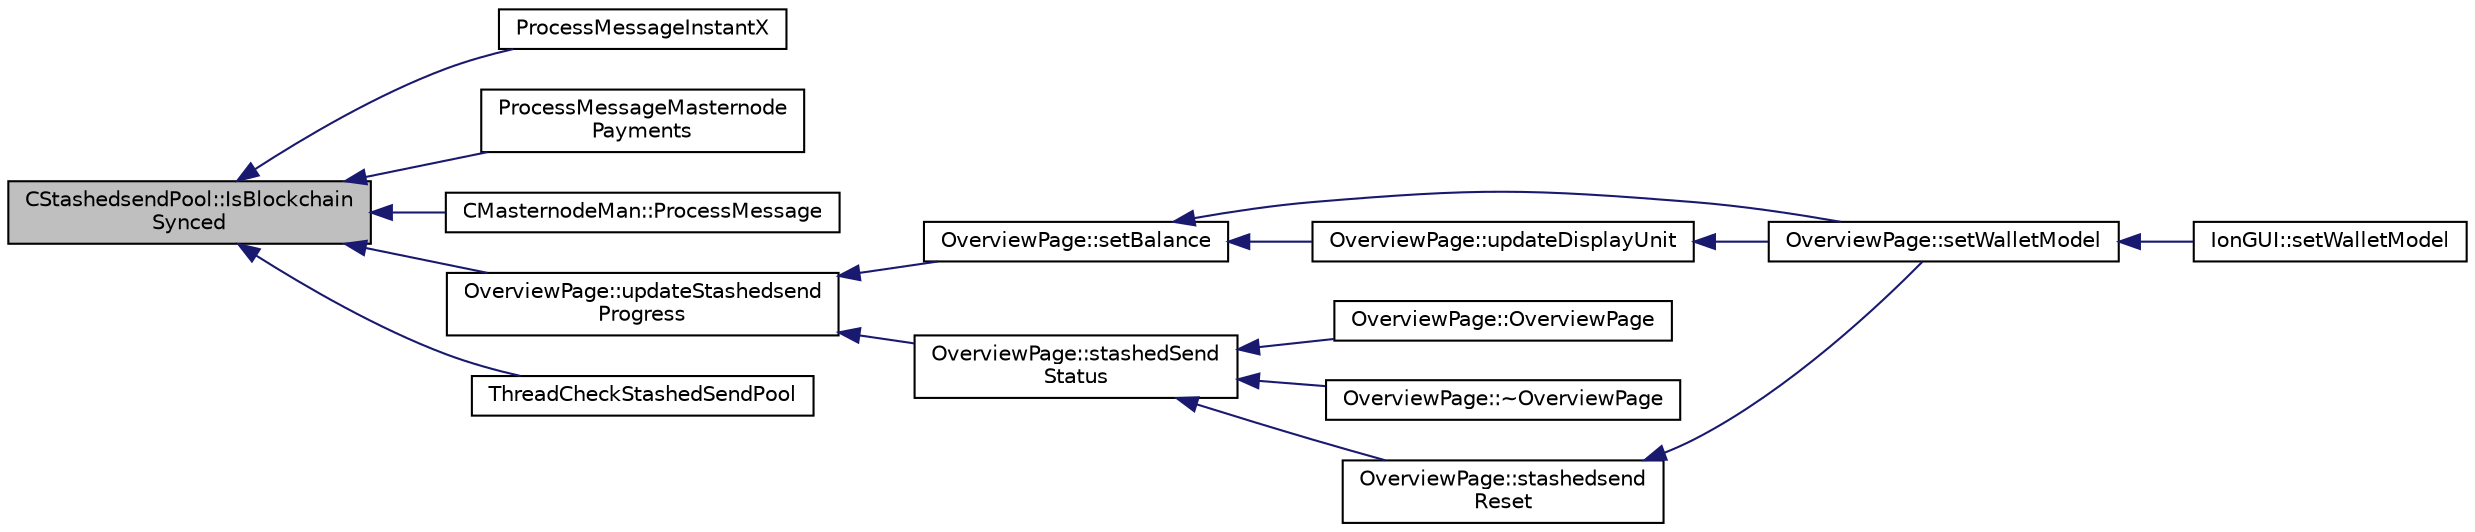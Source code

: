 digraph "CStashedsendPool::IsBlockchainSynced"
{
  edge [fontname="Helvetica",fontsize="10",labelfontname="Helvetica",labelfontsize="10"];
  node [fontname="Helvetica",fontsize="10",shape=record];
  rankdir="LR";
  Node184 [label="CStashedsendPool::IsBlockchain\lSynced",height=0.2,width=0.4,color="black", fillcolor="grey75", style="filled", fontcolor="black"];
  Node184 -> Node185 [dir="back",color="midnightblue",fontsize="10",style="solid",fontname="Helvetica"];
  Node185 [label="ProcessMessageInstantX",height=0.2,width=0.4,color="black", fillcolor="white", style="filled",URL="$d6/d5f/instantx_8h.html#aa516cb499ead2691d8ab216a499db5d0"];
  Node184 -> Node186 [dir="back",color="midnightblue",fontsize="10",style="solid",fontname="Helvetica"];
  Node186 [label="ProcessMessageMasternode\lPayments",height=0.2,width=0.4,color="black", fillcolor="white", style="filled",URL="$dc/d20/masternode-payments_8h.html#a8c28fb440d8031543d1de309e34c40f2"];
  Node184 -> Node187 [dir="back",color="midnightblue",fontsize="10",style="solid",fontname="Helvetica"];
  Node187 [label="CMasternodeMan::ProcessMessage",height=0.2,width=0.4,color="black", fillcolor="white", style="filled",URL="$dc/d6b/class_c_masternode_man.html#ae3e5d263cebdcd932eca49caeadce9aa"];
  Node184 -> Node188 [dir="back",color="midnightblue",fontsize="10",style="solid",fontname="Helvetica"];
  Node188 [label="OverviewPage::updateStashedsend\lProgress",height=0.2,width=0.4,color="black", fillcolor="white", style="filled",URL="$d1/d91/class_overview_page.html#acf4dda06d83173e5c701f4953c6a09aa"];
  Node188 -> Node189 [dir="back",color="midnightblue",fontsize="10",style="solid",fontname="Helvetica"];
  Node189 [label="OverviewPage::setBalance",height=0.2,width=0.4,color="black", fillcolor="white", style="filled",URL="$d1/d91/class_overview_page.html#a070a269ea7c7aacf129e6325fcd8343a"];
  Node189 -> Node190 [dir="back",color="midnightblue",fontsize="10",style="solid",fontname="Helvetica"];
  Node190 [label="OverviewPage::setWalletModel",height=0.2,width=0.4,color="black", fillcolor="white", style="filled",URL="$d1/d91/class_overview_page.html#a2ed52a3a87e9c74fee38fa873c9bc71f"];
  Node190 -> Node191 [dir="back",color="midnightblue",fontsize="10",style="solid",fontname="Helvetica"];
  Node191 [label="IonGUI::setWalletModel",height=0.2,width=0.4,color="black", fillcolor="white", style="filled",URL="$dc/d0b/class_ion_g_u_i.html#a37f87db65498b036d387c705a749c45d",tooltip="Set the wallet model. "];
  Node189 -> Node192 [dir="back",color="midnightblue",fontsize="10",style="solid",fontname="Helvetica"];
  Node192 [label="OverviewPage::updateDisplayUnit",height=0.2,width=0.4,color="black", fillcolor="white", style="filled",URL="$d1/d91/class_overview_page.html#a03f19b9afd9af4b72d9bba7b0c7cf900"];
  Node192 -> Node190 [dir="back",color="midnightblue",fontsize="10",style="solid",fontname="Helvetica"];
  Node188 -> Node193 [dir="back",color="midnightblue",fontsize="10",style="solid",fontname="Helvetica"];
  Node193 [label="OverviewPage::stashedSend\lStatus",height=0.2,width=0.4,color="black", fillcolor="white", style="filled",URL="$d1/d91/class_overview_page.html#ac6d1b3475132a87b31c1510014e4d0e7"];
  Node193 -> Node194 [dir="back",color="midnightblue",fontsize="10",style="solid",fontname="Helvetica"];
  Node194 [label="OverviewPage::OverviewPage",height=0.2,width=0.4,color="black", fillcolor="white", style="filled",URL="$d1/d91/class_overview_page.html#a18c1a29cab6b745b25e701b20f234932"];
  Node193 -> Node195 [dir="back",color="midnightblue",fontsize="10",style="solid",fontname="Helvetica"];
  Node195 [label="OverviewPage::~OverviewPage",height=0.2,width=0.4,color="black", fillcolor="white", style="filled",URL="$d1/d91/class_overview_page.html#a7fd68a7bebc327e3bbef2226b41298aa"];
  Node193 -> Node196 [dir="back",color="midnightblue",fontsize="10",style="solid",fontname="Helvetica"];
  Node196 [label="OverviewPage::stashedsend\lReset",height=0.2,width=0.4,color="black", fillcolor="white", style="filled",URL="$d1/d91/class_overview_page.html#a6b87c065c31ccd136f541edd3bb73134"];
  Node196 -> Node190 [dir="back",color="midnightblue",fontsize="10",style="solid",fontname="Helvetica"];
  Node184 -> Node197 [dir="back",color="midnightblue",fontsize="10",style="solid",fontname="Helvetica"];
  Node197 [label="ThreadCheckStashedSendPool",height=0.2,width=0.4,color="black", fillcolor="white", style="filled",URL="$d9/dbc/stashedsend_8h.html#ab583ddc86effded8432ea5387f77d883"];
}

